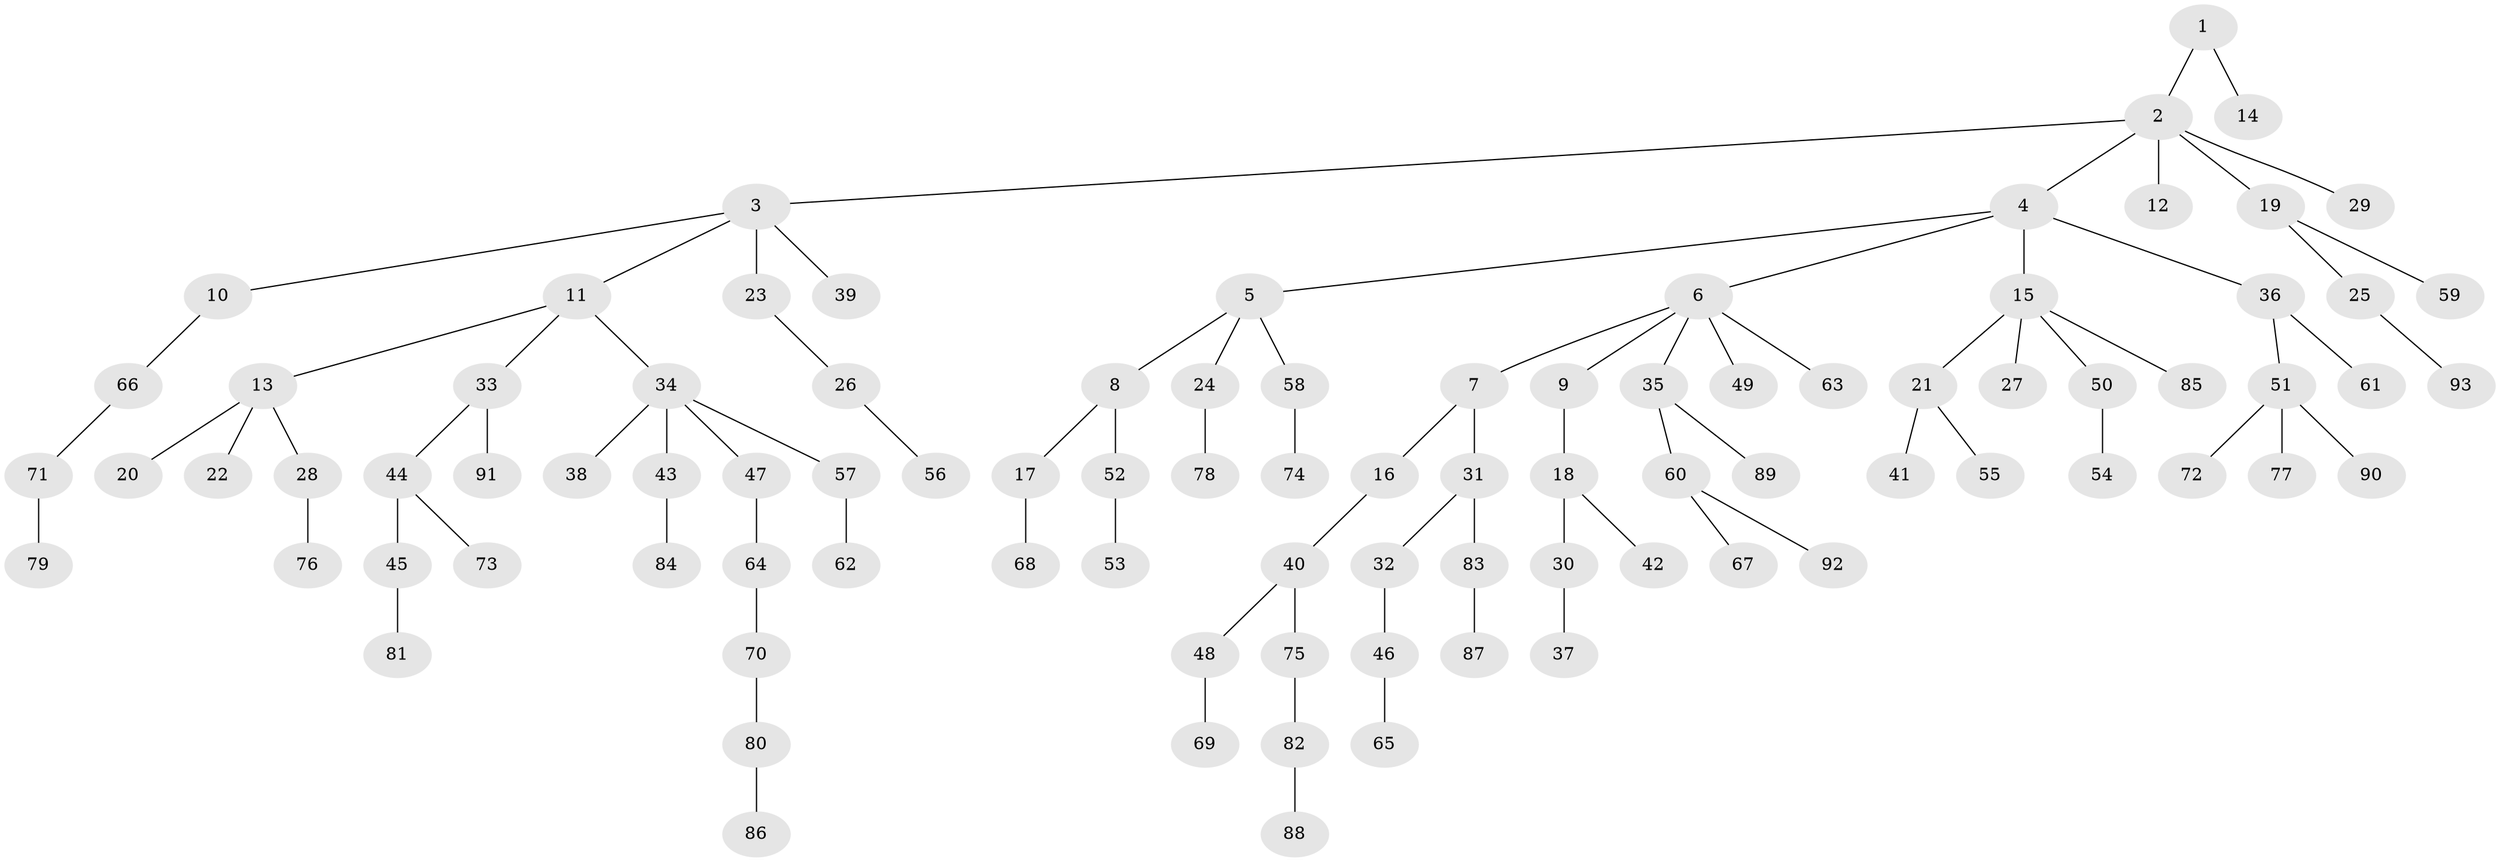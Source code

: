 // coarse degree distribution, {6: 0.02702702702702703, 7: 0.08108108108108109, 4: 0.02702702702702703, 2: 0.08108108108108109, 1: 0.7027027027027027, 3: 0.08108108108108109}
// Generated by graph-tools (version 1.1) at 2025/19/03/04/25 18:19:14]
// undirected, 93 vertices, 92 edges
graph export_dot {
graph [start="1"]
  node [color=gray90,style=filled];
  1;
  2;
  3;
  4;
  5;
  6;
  7;
  8;
  9;
  10;
  11;
  12;
  13;
  14;
  15;
  16;
  17;
  18;
  19;
  20;
  21;
  22;
  23;
  24;
  25;
  26;
  27;
  28;
  29;
  30;
  31;
  32;
  33;
  34;
  35;
  36;
  37;
  38;
  39;
  40;
  41;
  42;
  43;
  44;
  45;
  46;
  47;
  48;
  49;
  50;
  51;
  52;
  53;
  54;
  55;
  56;
  57;
  58;
  59;
  60;
  61;
  62;
  63;
  64;
  65;
  66;
  67;
  68;
  69;
  70;
  71;
  72;
  73;
  74;
  75;
  76;
  77;
  78;
  79;
  80;
  81;
  82;
  83;
  84;
  85;
  86;
  87;
  88;
  89;
  90;
  91;
  92;
  93;
  1 -- 2;
  1 -- 14;
  2 -- 3;
  2 -- 4;
  2 -- 12;
  2 -- 19;
  2 -- 29;
  3 -- 10;
  3 -- 11;
  3 -- 23;
  3 -- 39;
  4 -- 5;
  4 -- 6;
  4 -- 15;
  4 -- 36;
  5 -- 8;
  5 -- 24;
  5 -- 58;
  6 -- 7;
  6 -- 9;
  6 -- 35;
  6 -- 49;
  6 -- 63;
  7 -- 16;
  7 -- 31;
  8 -- 17;
  8 -- 52;
  9 -- 18;
  10 -- 66;
  11 -- 13;
  11 -- 33;
  11 -- 34;
  13 -- 20;
  13 -- 22;
  13 -- 28;
  15 -- 21;
  15 -- 27;
  15 -- 50;
  15 -- 85;
  16 -- 40;
  17 -- 68;
  18 -- 30;
  18 -- 42;
  19 -- 25;
  19 -- 59;
  21 -- 41;
  21 -- 55;
  23 -- 26;
  24 -- 78;
  25 -- 93;
  26 -- 56;
  28 -- 76;
  30 -- 37;
  31 -- 32;
  31 -- 83;
  32 -- 46;
  33 -- 44;
  33 -- 91;
  34 -- 38;
  34 -- 43;
  34 -- 47;
  34 -- 57;
  35 -- 60;
  35 -- 89;
  36 -- 51;
  36 -- 61;
  40 -- 48;
  40 -- 75;
  43 -- 84;
  44 -- 45;
  44 -- 73;
  45 -- 81;
  46 -- 65;
  47 -- 64;
  48 -- 69;
  50 -- 54;
  51 -- 72;
  51 -- 77;
  51 -- 90;
  52 -- 53;
  57 -- 62;
  58 -- 74;
  60 -- 67;
  60 -- 92;
  64 -- 70;
  66 -- 71;
  70 -- 80;
  71 -- 79;
  75 -- 82;
  80 -- 86;
  82 -- 88;
  83 -- 87;
}
